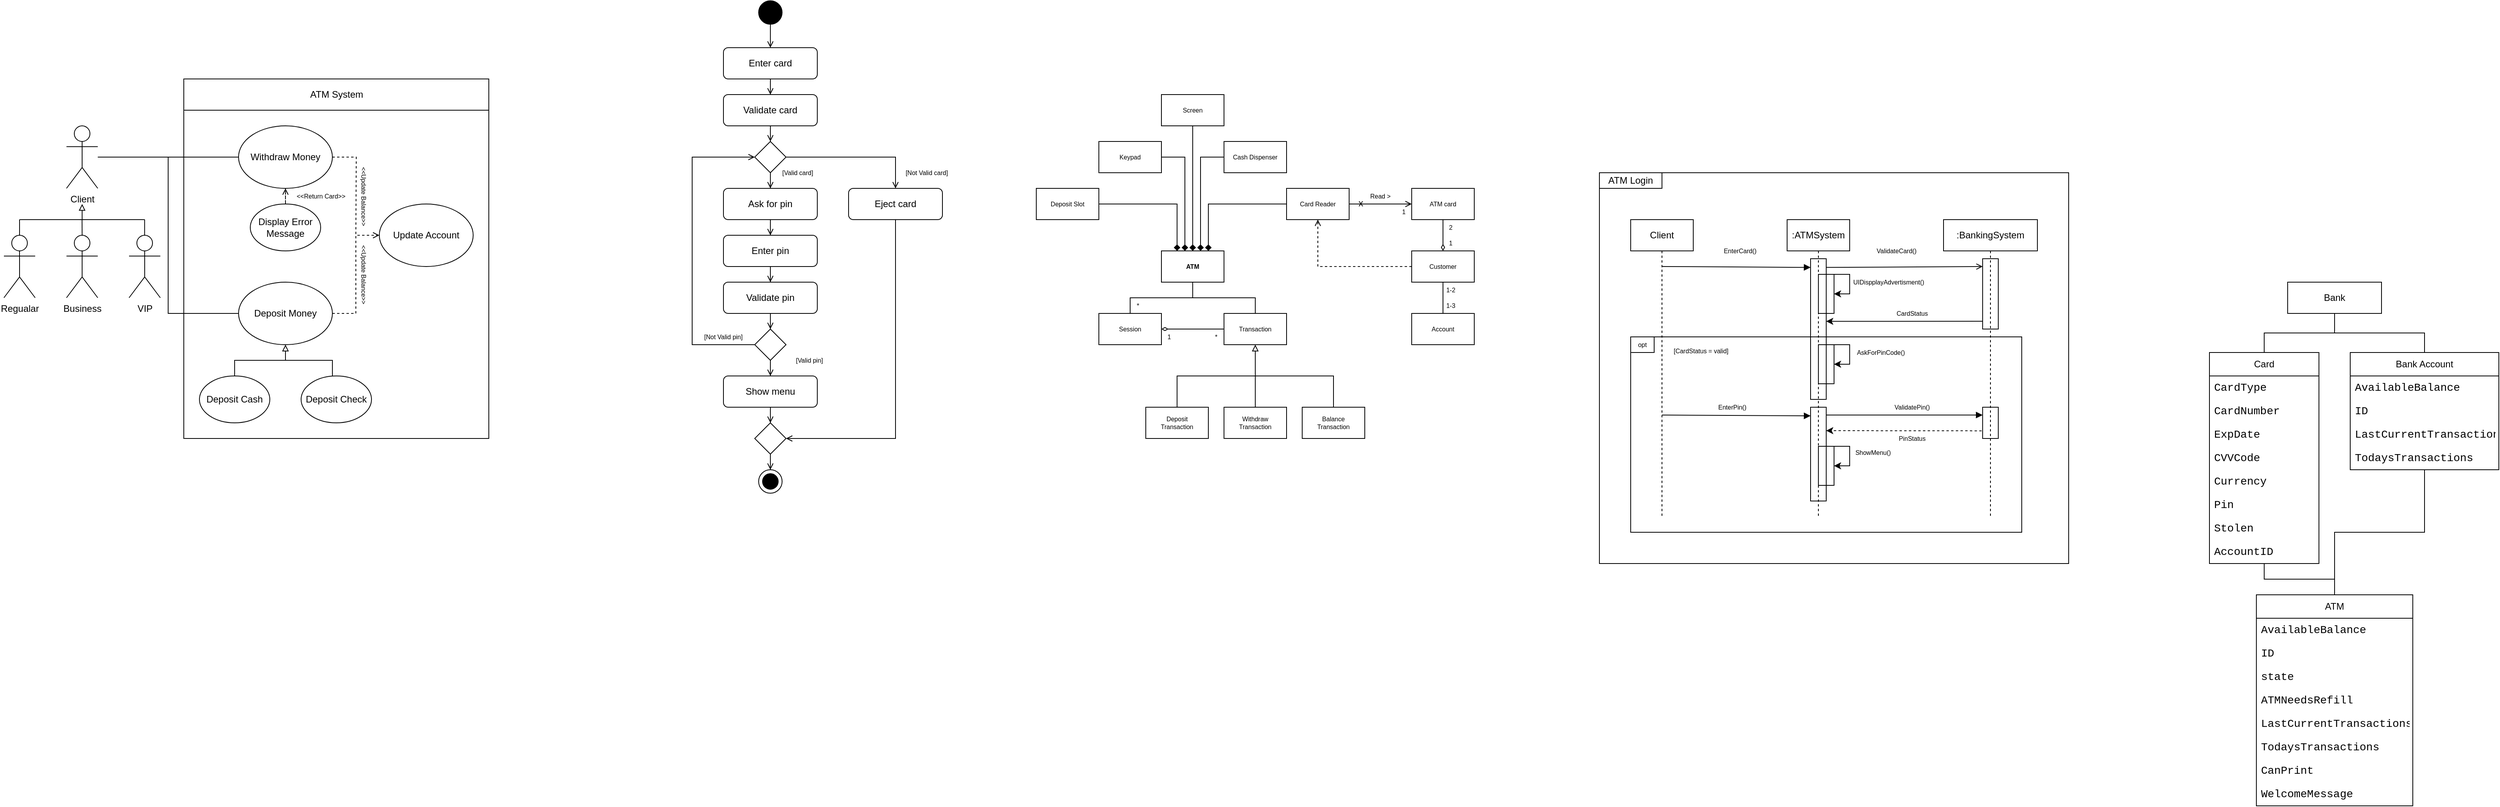 <mxfile version="20.8.20" type="github">
  <diagram name="Page-1" id="Xrk3vmYjyASCG5vWuM8d">
    <mxGraphModel dx="1803" dy="1377" grid="1" gridSize="10" guides="1" tooltips="1" connect="1" arrows="1" fold="1" page="0" pageScale="1" pageWidth="827" pageHeight="1169" math="0" shadow="0">
      <root>
        <mxCell id="0" />
        <mxCell id="1" parent="0" />
        <mxCell id="UOV3KoV53A0_I6vJ0iLD-34" value="" style="group" parent="1" vertex="1" connectable="0">
          <mxGeometry x="120" y="-140" width="620" height="460" as="geometry" />
        </mxCell>
        <mxCell id="UOV3KoV53A0_I6vJ0iLD-2" value="" style="rounded=0;whiteSpace=wrap;html=1;fillColor=none;container=0;" parent="UOV3KoV53A0_I6vJ0iLD-34" vertex="1">
          <mxGeometry x="230" width="390" height="460" as="geometry" />
        </mxCell>
        <mxCell id="UOV3KoV53A0_I6vJ0iLD-3" value="" style="rounded=0;whiteSpace=wrap;html=1;fillColor=none;container=0;" parent="UOV3KoV53A0_I6vJ0iLD-34" vertex="1">
          <mxGeometry x="230" y="40" width="390" height="420" as="geometry" />
        </mxCell>
        <mxCell id="47yV9xnVyOMwIdODHVqi-1" value="Client" style="shape=umlActor;verticalLabelPosition=bottom;verticalAlign=top;html=1;outlineConnect=0;container=0;" parent="UOV3KoV53A0_I6vJ0iLD-34" vertex="1">
          <mxGeometry x="80" y="60" width="40" height="80" as="geometry" />
        </mxCell>
        <mxCell id="47yV9xnVyOMwIdODHVqi-2" value="Business" style="shape=umlActor;verticalLabelPosition=bottom;verticalAlign=top;html=1;outlineConnect=0;container=0;" parent="UOV3KoV53A0_I6vJ0iLD-34" vertex="1">
          <mxGeometry x="80" y="200" width="40" height="80" as="geometry" />
        </mxCell>
        <mxCell id="47yV9xnVyOMwIdODHVqi-3" value="Regualar" style="shape=umlActor;verticalLabelPosition=bottom;verticalAlign=top;html=1;outlineConnect=0;container=0;" parent="UOV3KoV53A0_I6vJ0iLD-34" vertex="1">
          <mxGeometry y="200" width="40" height="80" as="geometry" />
        </mxCell>
        <mxCell id="47yV9xnVyOMwIdODHVqi-4" value="VIP" style="shape=umlActor;verticalLabelPosition=bottom;verticalAlign=top;html=1;outlineConnect=0;container=0;" parent="UOV3KoV53A0_I6vJ0iLD-34" vertex="1">
          <mxGeometry x="160" y="200" width="40" height="80" as="geometry" />
        </mxCell>
        <mxCell id="47yV9xnVyOMwIdODHVqi-5" value="" style="endArrow=none;html=1;rounded=0;exitX=0.5;exitY=0;exitDx=0;exitDy=0;exitPerimeter=0;endFill=0;" parent="UOV3KoV53A0_I6vJ0iLD-34" source="47yV9xnVyOMwIdODHVqi-3" edge="1">
          <mxGeometry width="50" height="50" relative="1" as="geometry">
            <mxPoint x="-20" y="170" as="sourcePoint" />
            <mxPoint x="20" y="180" as="targetPoint" />
          </mxGeometry>
        </mxCell>
        <mxCell id="47yV9xnVyOMwIdODHVqi-6" value="" style="endArrow=none;html=1;rounded=0;endFill=0;exitX=0.5;exitY=0;exitDx=0;exitDy=0;exitPerimeter=0;" parent="UOV3KoV53A0_I6vJ0iLD-34" source="47yV9xnVyOMwIdODHVqi-2" edge="1">
          <mxGeometry width="50" height="50" relative="1" as="geometry">
            <mxPoint x="100" y="190" as="sourcePoint" />
            <mxPoint x="99.9" y="180" as="targetPoint" />
          </mxGeometry>
        </mxCell>
        <mxCell id="47yV9xnVyOMwIdODHVqi-7" value="" style="endArrow=none;html=1;rounded=0;exitX=0.5;exitY=0;exitDx=0;exitDy=0;exitPerimeter=0;endFill=0;" parent="UOV3KoV53A0_I6vJ0iLD-34" edge="1">
          <mxGeometry width="50" height="50" relative="1" as="geometry">
            <mxPoint x="179.9" y="200" as="sourcePoint" />
            <mxPoint x="179.9" y="180" as="targetPoint" />
          </mxGeometry>
        </mxCell>
        <mxCell id="47yV9xnVyOMwIdODHVqi-8" value="" style="endArrow=none;html=1;rounded=0;endFill=0;" parent="UOV3KoV53A0_I6vJ0iLD-34" edge="1">
          <mxGeometry width="50" height="50" relative="1" as="geometry">
            <mxPoint x="20" y="180" as="sourcePoint" />
            <mxPoint x="180" y="180" as="targetPoint" />
          </mxGeometry>
        </mxCell>
        <mxCell id="47yV9xnVyOMwIdODHVqi-9" value="" style="endArrow=block;html=1;rounded=0;endFill=0;" parent="UOV3KoV53A0_I6vJ0iLD-34" edge="1">
          <mxGeometry width="50" height="50" relative="1" as="geometry">
            <mxPoint x="100" y="180" as="sourcePoint" />
            <mxPoint x="100" y="160" as="targetPoint" />
          </mxGeometry>
        </mxCell>
        <mxCell id="47yV9xnVyOMwIdODHVqi-25" style="edgeStyle=orthogonalEdgeStyle;rounded=0;orthogonalLoop=1;jettySize=auto;html=1;fontSize=8;endArrow=none;endFill=0;" parent="UOV3KoV53A0_I6vJ0iLD-34" source="47yV9xnVyOMwIdODHVqi-10" target="47yV9xnVyOMwIdODHVqi-1" edge="1">
          <mxGeometry relative="1" as="geometry" />
        </mxCell>
        <mxCell id="47yV9xnVyOMwIdODHVqi-26" style="edgeStyle=orthogonalEdgeStyle;rounded=0;orthogonalLoop=1;jettySize=auto;html=1;fontSize=8;endArrow=none;endFill=0;" parent="UOV3KoV53A0_I6vJ0iLD-34" source="47yV9xnVyOMwIdODHVqi-15" edge="1">
          <mxGeometry relative="1" as="geometry">
            <mxPoint x="120" y="100" as="targetPoint" />
            <Array as="points">
              <mxPoint x="210" y="300" />
              <mxPoint x="210" y="100" />
            </Array>
          </mxGeometry>
        </mxCell>
        <mxCell id="47yV9xnVyOMwIdODHVqi-17" style="edgeStyle=orthogonalEdgeStyle;rounded=0;orthogonalLoop=1;jettySize=auto;html=1;dashed=1;fontSize=8;endArrow=none;endFill=0;" parent="UOV3KoV53A0_I6vJ0iLD-34" source="47yV9xnVyOMwIdODHVqi-10" edge="1">
          <mxGeometry relative="1" as="geometry">
            <mxPoint x="450" y="200" as="targetPoint" />
          </mxGeometry>
        </mxCell>
        <mxCell id="47yV9xnVyOMwIdODHVqi-10" value="Withdraw Money" style="ellipse;whiteSpace=wrap;html=1;container=0;" parent="UOV3KoV53A0_I6vJ0iLD-34" vertex="1">
          <mxGeometry x="300" y="60" width="120" height="80" as="geometry" />
        </mxCell>
        <mxCell id="47yV9xnVyOMwIdODHVqi-12" style="edgeStyle=orthogonalEdgeStyle;rounded=0;orthogonalLoop=1;jettySize=auto;html=1;entryX=0.5;entryY=1;entryDx=0;entryDy=0;endArrow=open;endFill=0;dashed=1;" parent="UOV3KoV53A0_I6vJ0iLD-34" source="47yV9xnVyOMwIdODHVqi-11" target="47yV9xnVyOMwIdODHVqi-10" edge="1">
          <mxGeometry relative="1" as="geometry" />
        </mxCell>
        <mxCell id="47yV9xnVyOMwIdODHVqi-11" value="Display Error Message" style="ellipse;whiteSpace=wrap;html=1;container=0;" parent="UOV3KoV53A0_I6vJ0iLD-34" vertex="1">
          <mxGeometry x="315" y="160" width="90" height="60" as="geometry" />
        </mxCell>
        <mxCell id="47yV9xnVyOMwIdODHVqi-13" value="&amp;lt;&amp;lt;Return Card&amp;gt;&amp;gt;" style="text;html=1;align=center;verticalAlign=middle;resizable=0;points=[];autosize=1;strokeColor=none;fillColor=none;rotation=0;fontSize=8;container=0;" parent="UOV3KoV53A0_I6vJ0iLD-34" vertex="1">
          <mxGeometry x="360" y="140" width="90" height="20" as="geometry" />
        </mxCell>
        <mxCell id="47yV9xnVyOMwIdODHVqi-14" value="Update Account" style="ellipse;whiteSpace=wrap;html=1;container=0;" parent="UOV3KoV53A0_I6vJ0iLD-34" vertex="1">
          <mxGeometry x="480" y="160" width="120" height="80" as="geometry" />
        </mxCell>
        <mxCell id="47yV9xnVyOMwIdODHVqi-16" style="edgeStyle=orthogonalEdgeStyle;rounded=0;orthogonalLoop=1;jettySize=auto;html=1;entryX=0;entryY=0.5;entryDx=0;entryDy=0;dashed=1;fontSize=8;endArrow=open;endFill=0;" parent="UOV3KoV53A0_I6vJ0iLD-34" source="47yV9xnVyOMwIdODHVqi-15" target="47yV9xnVyOMwIdODHVqi-14" edge="1">
          <mxGeometry relative="1" as="geometry" />
        </mxCell>
        <mxCell id="47yV9xnVyOMwIdODHVqi-15" value="Deposit Money" style="ellipse;whiteSpace=wrap;html=1;container=0;" parent="UOV3KoV53A0_I6vJ0iLD-34" vertex="1">
          <mxGeometry x="300" y="260" width="120" height="80" as="geometry" />
        </mxCell>
        <mxCell id="47yV9xnVyOMwIdODHVqi-18" value="&amp;lt;&amp;lt;Update Balance&amp;gt;&amp;gt;" style="text;html=1;align=center;verticalAlign=middle;resizable=0;points=[];autosize=1;strokeColor=none;fillColor=none;rotation=90;fontSize=8;container=0;" parent="UOV3KoV53A0_I6vJ0iLD-34" vertex="1">
          <mxGeometry x="410" y="140" width="100" height="20" as="geometry" />
        </mxCell>
        <mxCell id="47yV9xnVyOMwIdODHVqi-19" value="&amp;lt;&amp;lt;Update Balance&amp;gt;&amp;gt;" style="text;html=1;align=center;verticalAlign=middle;resizable=0;points=[];autosize=1;strokeColor=none;fillColor=none;rotation=90;fontSize=8;container=0;" parent="UOV3KoV53A0_I6vJ0iLD-34" vertex="1">
          <mxGeometry x="410" y="240" width="100" height="20" as="geometry" />
        </mxCell>
        <mxCell id="47yV9xnVyOMwIdODHVqi-23" style="edgeStyle=orthogonalEdgeStyle;rounded=0;orthogonalLoop=1;jettySize=auto;html=1;entryX=0.5;entryY=1;entryDx=0;entryDy=0;fontSize=8;endArrow=block;endFill=0;" parent="UOV3KoV53A0_I6vJ0iLD-34" source="47yV9xnVyOMwIdODHVqi-20" target="47yV9xnVyOMwIdODHVqi-15" edge="1">
          <mxGeometry relative="1" as="geometry" />
        </mxCell>
        <mxCell id="47yV9xnVyOMwIdODHVqi-20" value="Deposit Cash" style="ellipse;whiteSpace=wrap;html=1;container=0;" parent="UOV3KoV53A0_I6vJ0iLD-34" vertex="1">
          <mxGeometry x="250" y="380" width="90" height="60" as="geometry" />
        </mxCell>
        <mxCell id="47yV9xnVyOMwIdODHVqi-24" style="edgeStyle=orthogonalEdgeStyle;rounded=0;orthogonalLoop=1;jettySize=auto;html=1;fontSize=8;endArrow=none;endFill=0;" parent="UOV3KoV53A0_I6vJ0iLD-34" source="47yV9xnVyOMwIdODHVqi-21" edge="1">
          <mxGeometry relative="1" as="geometry">
            <mxPoint x="360" y="360" as="targetPoint" />
            <Array as="points">
              <mxPoint x="420" y="360" />
            </Array>
          </mxGeometry>
        </mxCell>
        <mxCell id="47yV9xnVyOMwIdODHVqi-21" value="Deposit Check" style="ellipse;whiteSpace=wrap;html=1;container=0;" parent="UOV3KoV53A0_I6vJ0iLD-34" vertex="1">
          <mxGeometry x="380" y="380" width="90" height="60" as="geometry" />
        </mxCell>
        <mxCell id="UOV3KoV53A0_I6vJ0iLD-4" value="ATM System" style="text;html=1;strokeColor=none;fillColor=none;align=center;verticalAlign=middle;whiteSpace=wrap;rounded=0;container=0;" parent="UOV3KoV53A0_I6vJ0iLD-34" vertex="1">
          <mxGeometry x="387.5" width="75" height="40" as="geometry" />
        </mxCell>
        <mxCell id="UOV3KoV53A0_I6vJ0iLD-39" value="" style="group" parent="1" vertex="1" connectable="0">
          <mxGeometry x="1000" y="-240" width="330" height="630" as="geometry" />
        </mxCell>
        <mxCell id="UOV3KoV53A0_I6vJ0iLD-7" value="Enter card" style="rounded=1;whiteSpace=wrap;html=1;fillColor=none;" parent="UOV3KoV53A0_I6vJ0iLD-39" vertex="1">
          <mxGeometry x="40" y="60" width="120" height="40" as="geometry" />
        </mxCell>
        <mxCell id="UOV3KoV53A0_I6vJ0iLD-8" value="Validate card" style="rounded=1;whiteSpace=wrap;html=1;fillColor=none;" parent="UOV3KoV53A0_I6vJ0iLD-39" vertex="1">
          <mxGeometry x="40" y="120" width="120" height="40" as="geometry" />
        </mxCell>
        <mxCell id="UOV3KoV53A0_I6vJ0iLD-16" style="edgeStyle=orthogonalEdgeStyle;rounded=0;orthogonalLoop=1;jettySize=auto;html=1;entryX=0.5;entryY=0;entryDx=0;entryDy=0;startArrow=none;startFill=0;endArrow=open;endFill=0;" parent="UOV3KoV53A0_I6vJ0iLD-39" source="UOV3KoV53A0_I6vJ0iLD-7" target="UOV3KoV53A0_I6vJ0iLD-8" edge="1">
          <mxGeometry relative="1" as="geometry" />
        </mxCell>
        <mxCell id="UOV3KoV53A0_I6vJ0iLD-9" value="Ask for pin" style="rounded=1;whiteSpace=wrap;html=1;fillColor=none;" parent="UOV3KoV53A0_I6vJ0iLD-39" vertex="1">
          <mxGeometry x="40" y="240" width="120" height="40" as="geometry" />
        </mxCell>
        <mxCell id="UOV3KoV53A0_I6vJ0iLD-10" value="Enter pin" style="rounded=1;whiteSpace=wrap;html=1;fillColor=none;" parent="UOV3KoV53A0_I6vJ0iLD-39" vertex="1">
          <mxGeometry x="40" y="300" width="120" height="40" as="geometry" />
        </mxCell>
        <mxCell id="UOV3KoV53A0_I6vJ0iLD-22" style="edgeStyle=orthogonalEdgeStyle;rounded=0;orthogonalLoop=1;jettySize=auto;html=1;entryX=0.5;entryY=0;entryDx=0;entryDy=0;startArrow=none;startFill=0;endArrow=open;endFill=0;" parent="UOV3KoV53A0_I6vJ0iLD-39" source="UOV3KoV53A0_I6vJ0iLD-9" target="UOV3KoV53A0_I6vJ0iLD-10" edge="1">
          <mxGeometry relative="1" as="geometry" />
        </mxCell>
        <mxCell id="UOV3KoV53A0_I6vJ0iLD-11" value="Validate pin" style="rounded=1;whiteSpace=wrap;html=1;fillColor=none;" parent="UOV3KoV53A0_I6vJ0iLD-39" vertex="1">
          <mxGeometry x="40" y="360" width="120" height="40" as="geometry" />
        </mxCell>
        <mxCell id="UOV3KoV53A0_I6vJ0iLD-23" style="edgeStyle=orthogonalEdgeStyle;rounded=0;orthogonalLoop=1;jettySize=auto;html=1;startArrow=none;startFill=0;endArrow=open;endFill=0;" parent="UOV3KoV53A0_I6vJ0iLD-39" source="UOV3KoV53A0_I6vJ0iLD-10" target="UOV3KoV53A0_I6vJ0iLD-11" edge="1">
          <mxGeometry relative="1" as="geometry" />
        </mxCell>
        <mxCell id="UOV3KoV53A0_I6vJ0iLD-12" value="Eject card" style="rounded=1;whiteSpace=wrap;html=1;fillColor=none;" parent="UOV3KoV53A0_I6vJ0iLD-39" vertex="1">
          <mxGeometry x="200" y="240" width="120" height="40" as="geometry" />
        </mxCell>
        <mxCell id="UOV3KoV53A0_I6vJ0iLD-13" value="Show menu" style="rounded=1;whiteSpace=wrap;html=1;fillColor=none;" parent="UOV3KoV53A0_I6vJ0iLD-39" vertex="1">
          <mxGeometry x="40" y="480" width="120" height="40" as="geometry" />
        </mxCell>
        <mxCell id="UOV3KoV53A0_I6vJ0iLD-15" style="edgeStyle=orthogonalEdgeStyle;rounded=0;orthogonalLoop=1;jettySize=auto;html=1;entryX=0.5;entryY=0;entryDx=0;entryDy=0;endArrow=open;endFill=0;" parent="UOV3KoV53A0_I6vJ0iLD-39" source="UOV3KoV53A0_I6vJ0iLD-14" target="UOV3KoV53A0_I6vJ0iLD-7" edge="1">
          <mxGeometry relative="1" as="geometry" />
        </mxCell>
        <mxCell id="UOV3KoV53A0_I6vJ0iLD-14" value="" style="ellipse;whiteSpace=wrap;html=1;fillColor=#000000;" parent="UOV3KoV53A0_I6vJ0iLD-39" vertex="1">
          <mxGeometry x="85" width="30" height="30" as="geometry" />
        </mxCell>
        <mxCell id="UOV3KoV53A0_I6vJ0iLD-21" style="edgeStyle=orthogonalEdgeStyle;rounded=0;orthogonalLoop=1;jettySize=auto;html=1;entryX=0.5;entryY=0;entryDx=0;entryDy=0;startArrow=none;startFill=0;endArrow=open;endFill=0;" parent="UOV3KoV53A0_I6vJ0iLD-39" source="UOV3KoV53A0_I6vJ0iLD-17" target="UOV3KoV53A0_I6vJ0iLD-9" edge="1">
          <mxGeometry relative="1" as="geometry" />
        </mxCell>
        <mxCell id="UOV3KoV53A0_I6vJ0iLD-27" style="edgeStyle=orthogonalEdgeStyle;rounded=0;orthogonalLoop=1;jettySize=auto;html=1;entryX=0.5;entryY=0;entryDx=0;entryDy=0;startArrow=none;startFill=0;endArrow=open;endFill=0;" parent="UOV3KoV53A0_I6vJ0iLD-39" source="UOV3KoV53A0_I6vJ0iLD-17" target="UOV3KoV53A0_I6vJ0iLD-12" edge="1">
          <mxGeometry relative="1" as="geometry" />
        </mxCell>
        <mxCell id="UOV3KoV53A0_I6vJ0iLD-17" value="" style="rhombus;whiteSpace=wrap;html=1;fillColor=none;" parent="UOV3KoV53A0_I6vJ0iLD-39" vertex="1">
          <mxGeometry x="80" y="180" width="40" height="40" as="geometry" />
        </mxCell>
        <mxCell id="UOV3KoV53A0_I6vJ0iLD-20" style="edgeStyle=orthogonalEdgeStyle;rounded=0;orthogonalLoop=1;jettySize=auto;html=1;entryX=0.5;entryY=0;entryDx=0;entryDy=0;startArrow=none;startFill=0;endArrow=open;endFill=0;" parent="UOV3KoV53A0_I6vJ0iLD-39" source="UOV3KoV53A0_I6vJ0iLD-8" target="UOV3KoV53A0_I6vJ0iLD-17" edge="1">
          <mxGeometry relative="1" as="geometry" />
        </mxCell>
        <mxCell id="UOV3KoV53A0_I6vJ0iLD-25" style="edgeStyle=orthogonalEdgeStyle;rounded=0;orthogonalLoop=1;jettySize=auto;html=1;startArrow=none;startFill=0;endArrow=open;endFill=0;" parent="UOV3KoV53A0_I6vJ0iLD-39" source="UOV3KoV53A0_I6vJ0iLD-18" target="UOV3KoV53A0_I6vJ0iLD-13" edge="1">
          <mxGeometry relative="1" as="geometry" />
        </mxCell>
        <mxCell id="UOV3KoV53A0_I6vJ0iLD-32" style="edgeStyle=orthogonalEdgeStyle;rounded=0;orthogonalLoop=1;jettySize=auto;html=1;entryX=0;entryY=0.5;entryDx=0;entryDy=0;startArrow=none;startFill=0;endArrow=open;endFill=0;" parent="UOV3KoV53A0_I6vJ0iLD-39" source="UOV3KoV53A0_I6vJ0iLD-18" target="UOV3KoV53A0_I6vJ0iLD-17" edge="1">
          <mxGeometry relative="1" as="geometry">
            <Array as="points">
              <mxPoint y="440" />
              <mxPoint y="200" />
            </Array>
          </mxGeometry>
        </mxCell>
        <mxCell id="UOV3KoV53A0_I6vJ0iLD-18" value="" style="rhombus;whiteSpace=wrap;html=1;fillColor=none;" parent="UOV3KoV53A0_I6vJ0iLD-39" vertex="1">
          <mxGeometry x="80" y="420" width="40" height="40" as="geometry" />
        </mxCell>
        <mxCell id="UOV3KoV53A0_I6vJ0iLD-24" style="edgeStyle=orthogonalEdgeStyle;rounded=0;orthogonalLoop=1;jettySize=auto;html=1;startArrow=none;startFill=0;endArrow=open;endFill=0;" parent="UOV3KoV53A0_I6vJ0iLD-39" source="UOV3KoV53A0_I6vJ0iLD-11" target="UOV3KoV53A0_I6vJ0iLD-18" edge="1">
          <mxGeometry relative="1" as="geometry" />
        </mxCell>
        <mxCell id="UOV3KoV53A0_I6vJ0iLD-19" value="" style="rhombus;whiteSpace=wrap;html=1;fillColor=none;" parent="UOV3KoV53A0_I6vJ0iLD-39" vertex="1">
          <mxGeometry x="80" y="540" width="40" height="40" as="geometry" />
        </mxCell>
        <mxCell id="UOV3KoV53A0_I6vJ0iLD-31" style="edgeStyle=orthogonalEdgeStyle;rounded=0;orthogonalLoop=1;jettySize=auto;html=1;entryX=1;entryY=0.5;entryDx=0;entryDy=0;startArrow=none;startFill=0;endArrow=open;endFill=0;" parent="UOV3KoV53A0_I6vJ0iLD-39" source="UOV3KoV53A0_I6vJ0iLD-12" target="UOV3KoV53A0_I6vJ0iLD-19" edge="1">
          <mxGeometry relative="1" as="geometry">
            <Array as="points">
              <mxPoint x="260" y="560" />
            </Array>
          </mxGeometry>
        </mxCell>
        <mxCell id="UOV3KoV53A0_I6vJ0iLD-26" style="edgeStyle=orthogonalEdgeStyle;rounded=0;orthogonalLoop=1;jettySize=auto;html=1;startArrow=none;startFill=0;endArrow=open;endFill=0;" parent="UOV3KoV53A0_I6vJ0iLD-39" source="UOV3KoV53A0_I6vJ0iLD-13" target="UOV3KoV53A0_I6vJ0iLD-19" edge="1">
          <mxGeometry relative="1" as="geometry" />
        </mxCell>
        <mxCell id="UOV3KoV53A0_I6vJ0iLD-28" value="" style="ellipse;whiteSpace=wrap;html=1;fillColor=none;" parent="UOV3KoV53A0_I6vJ0iLD-39" vertex="1">
          <mxGeometry x="85" y="600" width="30" height="30" as="geometry" />
        </mxCell>
        <mxCell id="UOV3KoV53A0_I6vJ0iLD-30" style="edgeStyle=orthogonalEdgeStyle;rounded=0;orthogonalLoop=1;jettySize=auto;html=1;entryX=0.5;entryY=0;entryDx=0;entryDy=0;startArrow=none;startFill=0;endArrow=open;endFill=0;" parent="UOV3KoV53A0_I6vJ0iLD-39" source="UOV3KoV53A0_I6vJ0iLD-19" target="UOV3KoV53A0_I6vJ0iLD-28" edge="1">
          <mxGeometry relative="1" as="geometry" />
        </mxCell>
        <mxCell id="UOV3KoV53A0_I6vJ0iLD-29" value="" style="ellipse;whiteSpace=wrap;html=1;fillColor=#000000;" parent="UOV3KoV53A0_I6vJ0iLD-39" vertex="1">
          <mxGeometry x="90" y="605" width="20" height="20" as="geometry" />
        </mxCell>
        <mxCell id="UOV3KoV53A0_I6vJ0iLD-33" value="[Valid card]" style="text;html=1;strokeColor=none;fillColor=none;align=center;verticalAlign=middle;whiteSpace=wrap;rounded=0;fontSize=8;" parent="UOV3KoV53A0_I6vJ0iLD-39" vertex="1">
          <mxGeometry x="110" y="210" width="50" height="20" as="geometry" />
        </mxCell>
        <mxCell id="UOV3KoV53A0_I6vJ0iLD-35" value="[Not Valid card]" style="text;html=1;strokeColor=none;fillColor=none;align=center;verticalAlign=middle;whiteSpace=wrap;rounded=0;fontSize=8;" parent="UOV3KoV53A0_I6vJ0iLD-39" vertex="1">
          <mxGeometry x="270" y="210" width="60" height="20" as="geometry" />
        </mxCell>
        <mxCell id="UOV3KoV53A0_I6vJ0iLD-37" value="[Not Valid pin]" style="text;html=1;strokeColor=none;fillColor=none;align=center;verticalAlign=middle;whiteSpace=wrap;rounded=0;fontSize=8;" parent="UOV3KoV53A0_I6vJ0iLD-39" vertex="1">
          <mxGeometry x="10" y="420" width="60" height="20" as="geometry" />
        </mxCell>
        <mxCell id="UOV3KoV53A0_I6vJ0iLD-38" value="[Valid pin]" style="text;html=1;strokeColor=none;fillColor=none;align=center;verticalAlign=middle;whiteSpace=wrap;rounded=0;fontSize=8;" parent="UOV3KoV53A0_I6vJ0iLD-39" vertex="1">
          <mxGeometry x="120" y="450" width="60" height="20" as="geometry" />
        </mxCell>
        <mxCell id="UOV3KoV53A0_I6vJ0iLD-88" value="" style="group" parent="1" vertex="1" connectable="0">
          <mxGeometry x="1440" y="-120" width="560" height="440" as="geometry" />
        </mxCell>
        <mxCell id="UOV3KoV53A0_I6vJ0iLD-40" value="Screen" style="rounded=0;whiteSpace=wrap;html=1;fontSize=8;fillColor=none;" parent="UOV3KoV53A0_I6vJ0iLD-88" vertex="1">
          <mxGeometry x="160" width="80" height="40" as="geometry" />
        </mxCell>
        <mxCell id="UOV3KoV53A0_I6vJ0iLD-42" value="Keypad" style="rounded=0;whiteSpace=wrap;html=1;fontSize=8;fillColor=none;" parent="UOV3KoV53A0_I6vJ0iLD-88" vertex="1">
          <mxGeometry x="80" y="60" width="80" height="40" as="geometry" />
        </mxCell>
        <mxCell id="UOV3KoV53A0_I6vJ0iLD-43" value="Cash Dispenser" style="rounded=0;whiteSpace=wrap;html=1;fontSize=8;fillColor=none;" parent="UOV3KoV53A0_I6vJ0iLD-88" vertex="1">
          <mxGeometry x="240" y="60" width="80" height="40" as="geometry" />
        </mxCell>
        <mxCell id="UOV3KoV53A0_I6vJ0iLD-44" value="Card Reader" style="rounded=0;whiteSpace=wrap;html=1;fontSize=8;fillColor=none;" parent="UOV3KoV53A0_I6vJ0iLD-88" vertex="1">
          <mxGeometry x="320" y="120" width="80" height="40" as="geometry" />
        </mxCell>
        <mxCell id="UOV3KoV53A0_I6vJ0iLD-45" value="Deposit Slot" style="rounded=0;whiteSpace=wrap;html=1;fontSize=8;fillColor=none;" parent="UOV3KoV53A0_I6vJ0iLD-88" vertex="1">
          <mxGeometry y="120" width="80" height="40" as="geometry" />
        </mxCell>
        <mxCell id="UOV3KoV53A0_I6vJ0iLD-46" value="&lt;b&gt;ATM&lt;/b&gt;" style="rounded=0;whiteSpace=wrap;html=1;fontSize=8;fillColor=none;" parent="UOV3KoV53A0_I6vJ0iLD-88" vertex="1">
          <mxGeometry x="160" y="200" width="80" height="40" as="geometry" />
        </mxCell>
        <mxCell id="UOV3KoV53A0_I6vJ0iLD-65" style="edgeStyle=orthogonalEdgeStyle;rounded=0;orthogonalLoop=1;jettySize=auto;html=1;entryX=0.5;entryY=0;entryDx=0;entryDy=0;fontSize=8;startArrow=none;startFill=0;endArrow=diamond;endFill=1;" parent="UOV3KoV53A0_I6vJ0iLD-88" source="UOV3KoV53A0_I6vJ0iLD-40" target="UOV3KoV53A0_I6vJ0iLD-46" edge="1">
          <mxGeometry relative="1" as="geometry" />
        </mxCell>
        <mxCell id="UOV3KoV53A0_I6vJ0iLD-66" style="edgeStyle=orthogonalEdgeStyle;rounded=0;orthogonalLoop=1;jettySize=auto;html=1;entryX=0.375;entryY=0;entryDx=0;entryDy=0;entryPerimeter=0;fontSize=8;startArrow=none;startFill=0;endArrow=diamond;endFill=1;" parent="UOV3KoV53A0_I6vJ0iLD-88" source="UOV3KoV53A0_I6vJ0iLD-42" target="UOV3KoV53A0_I6vJ0iLD-46" edge="1">
          <mxGeometry relative="1" as="geometry">
            <Array as="points">
              <mxPoint x="190" y="80" />
            </Array>
          </mxGeometry>
        </mxCell>
        <mxCell id="UOV3KoV53A0_I6vJ0iLD-67" style="edgeStyle=orthogonalEdgeStyle;rounded=0;orthogonalLoop=1;jettySize=auto;html=1;entryX=0.625;entryY=0;entryDx=0;entryDy=0;entryPerimeter=0;fontSize=8;startArrow=none;startFill=0;endArrow=diamond;endFill=1;" parent="UOV3KoV53A0_I6vJ0iLD-88" source="UOV3KoV53A0_I6vJ0iLD-43" target="UOV3KoV53A0_I6vJ0iLD-46" edge="1">
          <mxGeometry relative="1" as="geometry">
            <Array as="points">
              <mxPoint x="210" y="80" />
            </Array>
          </mxGeometry>
        </mxCell>
        <mxCell id="UOV3KoV53A0_I6vJ0iLD-68" style="edgeStyle=orthogonalEdgeStyle;rounded=0;orthogonalLoop=1;jettySize=auto;html=1;entryX=0.75;entryY=0;entryDx=0;entryDy=0;fontSize=8;startArrow=none;startFill=0;endArrow=diamond;endFill=1;" parent="UOV3KoV53A0_I6vJ0iLD-88" source="UOV3KoV53A0_I6vJ0iLD-44" target="UOV3KoV53A0_I6vJ0iLD-46" edge="1">
          <mxGeometry relative="1" as="geometry" />
        </mxCell>
        <mxCell id="UOV3KoV53A0_I6vJ0iLD-69" style="edgeStyle=orthogonalEdgeStyle;rounded=0;orthogonalLoop=1;jettySize=auto;html=1;entryX=0.25;entryY=0;entryDx=0;entryDy=0;fontSize=8;startArrow=none;startFill=0;endArrow=diamond;endFill=1;" parent="UOV3KoV53A0_I6vJ0iLD-88" source="UOV3KoV53A0_I6vJ0iLD-45" target="UOV3KoV53A0_I6vJ0iLD-46" edge="1">
          <mxGeometry relative="1" as="geometry" />
        </mxCell>
        <mxCell id="UOV3KoV53A0_I6vJ0iLD-47" value="ATM card" style="rounded=0;whiteSpace=wrap;html=1;fontSize=8;fillColor=none;" parent="UOV3KoV53A0_I6vJ0iLD-88" vertex="1">
          <mxGeometry x="480" y="120" width="80" height="40" as="geometry" />
        </mxCell>
        <mxCell id="UOV3KoV53A0_I6vJ0iLD-70" style="edgeStyle=orthogonalEdgeStyle;rounded=0;orthogonalLoop=1;jettySize=auto;html=1;entryX=0;entryY=0.5;entryDx=0;entryDy=0;fontSize=8;startArrow=none;startFill=0;endArrow=open;endFill=0;" parent="UOV3KoV53A0_I6vJ0iLD-88" source="UOV3KoV53A0_I6vJ0iLD-44" target="UOV3KoV53A0_I6vJ0iLD-47" edge="1">
          <mxGeometry relative="1" as="geometry" />
        </mxCell>
        <mxCell id="UOV3KoV53A0_I6vJ0iLD-73" style="edgeStyle=orthogonalEdgeStyle;rounded=0;orthogonalLoop=1;jettySize=auto;html=1;entryX=0.5;entryY=1;entryDx=0;entryDy=0;fontSize=8;startArrow=none;startFill=0;endArrow=open;endFill=0;dashed=1;" parent="UOV3KoV53A0_I6vJ0iLD-88" source="UOV3KoV53A0_I6vJ0iLD-48" target="UOV3KoV53A0_I6vJ0iLD-44" edge="1">
          <mxGeometry relative="1" as="geometry" />
        </mxCell>
        <mxCell id="UOV3KoV53A0_I6vJ0iLD-48" value="Customer" style="rounded=0;whiteSpace=wrap;html=1;fontSize=8;fillColor=none;" parent="UOV3KoV53A0_I6vJ0iLD-88" vertex="1">
          <mxGeometry x="480" y="200" width="80" height="40" as="geometry" />
        </mxCell>
        <mxCell id="UOV3KoV53A0_I6vJ0iLD-71" style="edgeStyle=orthogonalEdgeStyle;rounded=0;orthogonalLoop=1;jettySize=auto;html=1;fontSize=8;startArrow=none;startFill=0;endArrow=diamondThin;endFill=0;" parent="UOV3KoV53A0_I6vJ0iLD-88" source="UOV3KoV53A0_I6vJ0iLD-47" target="UOV3KoV53A0_I6vJ0iLD-48" edge="1">
          <mxGeometry relative="1" as="geometry" />
        </mxCell>
        <mxCell id="UOV3KoV53A0_I6vJ0iLD-49" value="Account" style="rounded=0;whiteSpace=wrap;html=1;fontSize=8;fillColor=none;" parent="UOV3KoV53A0_I6vJ0iLD-88" vertex="1">
          <mxGeometry x="480" y="280" width="80" height="40" as="geometry" />
        </mxCell>
        <mxCell id="UOV3KoV53A0_I6vJ0iLD-72" style="edgeStyle=orthogonalEdgeStyle;rounded=0;orthogonalLoop=1;jettySize=auto;html=1;fontSize=8;startArrow=none;startFill=0;endArrow=none;endFill=0;" parent="UOV3KoV53A0_I6vJ0iLD-88" source="UOV3KoV53A0_I6vJ0iLD-48" target="UOV3KoV53A0_I6vJ0iLD-49" edge="1">
          <mxGeometry relative="1" as="geometry" />
        </mxCell>
        <mxCell id="UOV3KoV53A0_I6vJ0iLD-60" style="edgeStyle=orthogonalEdgeStyle;rounded=0;orthogonalLoop=1;jettySize=auto;html=1;entryX=0.5;entryY=1;entryDx=0;entryDy=0;fontSize=8;startArrow=none;startFill=0;endArrow=none;endFill=0;" parent="UOV3KoV53A0_I6vJ0iLD-88" source="UOV3KoV53A0_I6vJ0iLD-50" target="UOV3KoV53A0_I6vJ0iLD-46" edge="1">
          <mxGeometry relative="1" as="geometry" />
        </mxCell>
        <mxCell id="UOV3KoV53A0_I6vJ0iLD-50" value="Session" style="rounded=0;whiteSpace=wrap;html=1;fontSize=8;fillColor=none;" parent="UOV3KoV53A0_I6vJ0iLD-88" vertex="1">
          <mxGeometry x="80" y="280" width="80" height="40" as="geometry" />
        </mxCell>
        <mxCell id="UOV3KoV53A0_I6vJ0iLD-59" style="edgeStyle=orthogonalEdgeStyle;rounded=0;orthogonalLoop=1;jettySize=auto;html=1;entryX=1;entryY=0.5;entryDx=0;entryDy=0;fontSize=8;startArrow=none;startFill=0;endArrow=diamondThin;endFill=0;" parent="UOV3KoV53A0_I6vJ0iLD-88" source="UOV3KoV53A0_I6vJ0iLD-51" target="UOV3KoV53A0_I6vJ0iLD-50" edge="1">
          <mxGeometry relative="1" as="geometry" />
        </mxCell>
        <mxCell id="UOV3KoV53A0_I6vJ0iLD-61" style="edgeStyle=orthogonalEdgeStyle;rounded=0;orthogonalLoop=1;jettySize=auto;html=1;entryX=0.5;entryY=1;entryDx=0;entryDy=0;fontSize=8;startArrow=none;startFill=0;endArrow=none;endFill=0;" parent="UOV3KoV53A0_I6vJ0iLD-88" source="UOV3KoV53A0_I6vJ0iLD-51" target="UOV3KoV53A0_I6vJ0iLD-46" edge="1">
          <mxGeometry relative="1" as="geometry" />
        </mxCell>
        <mxCell id="UOV3KoV53A0_I6vJ0iLD-51" value="Transaction" style="rounded=0;whiteSpace=wrap;html=1;fontSize=8;fillColor=none;" parent="UOV3KoV53A0_I6vJ0iLD-88" vertex="1">
          <mxGeometry x="240" y="280" width="80" height="40" as="geometry" />
        </mxCell>
        <mxCell id="UOV3KoV53A0_I6vJ0iLD-56" style="edgeStyle=orthogonalEdgeStyle;rounded=0;orthogonalLoop=1;jettySize=auto;html=1;fontSize=8;startArrow=none;startFill=0;endArrow=none;endFill=0;" parent="UOV3KoV53A0_I6vJ0iLD-88" source="UOV3KoV53A0_I6vJ0iLD-52" edge="1">
          <mxGeometry relative="1" as="geometry">
            <mxPoint x="280" y="360" as="targetPoint" />
            <Array as="points">
              <mxPoint x="180" y="360" />
            </Array>
          </mxGeometry>
        </mxCell>
        <mxCell id="UOV3KoV53A0_I6vJ0iLD-52" value="Deposit &lt;br&gt;Transaction" style="rounded=0;whiteSpace=wrap;html=1;fontSize=8;fillColor=none;" parent="UOV3KoV53A0_I6vJ0iLD-88" vertex="1">
          <mxGeometry x="140" y="400" width="80" height="40" as="geometry" />
        </mxCell>
        <mxCell id="UOV3KoV53A0_I6vJ0iLD-55" style="edgeStyle=orthogonalEdgeStyle;rounded=0;orthogonalLoop=1;jettySize=auto;html=1;fontSize=8;startArrow=none;startFill=0;endArrow=block;endFill=0;" parent="UOV3KoV53A0_I6vJ0iLD-88" source="UOV3KoV53A0_I6vJ0iLD-53" target="UOV3KoV53A0_I6vJ0iLD-51" edge="1">
          <mxGeometry relative="1" as="geometry" />
        </mxCell>
        <mxCell id="UOV3KoV53A0_I6vJ0iLD-58" value="" style="edgeStyle=orthogonalEdgeStyle;rounded=0;orthogonalLoop=1;jettySize=auto;html=1;fontSize=8;startArrow=none;startFill=0;endArrow=none;endFill=0;" parent="UOV3KoV53A0_I6vJ0iLD-88" source="UOV3KoV53A0_I6vJ0iLD-53" edge="1">
          <mxGeometry relative="1" as="geometry">
            <mxPoint x="280" y="330" as="targetPoint" />
          </mxGeometry>
        </mxCell>
        <mxCell id="UOV3KoV53A0_I6vJ0iLD-53" value="Withdraw&lt;br&gt;Transaction" style="rounded=0;whiteSpace=wrap;html=1;fontSize=8;fillColor=none;" parent="UOV3KoV53A0_I6vJ0iLD-88" vertex="1">
          <mxGeometry x="240" y="400" width="80" height="40" as="geometry" />
        </mxCell>
        <mxCell id="UOV3KoV53A0_I6vJ0iLD-57" style="edgeStyle=orthogonalEdgeStyle;rounded=0;orthogonalLoop=1;jettySize=auto;html=1;fontSize=8;startArrow=none;startFill=0;endArrow=none;endFill=0;" parent="UOV3KoV53A0_I6vJ0iLD-88" source="UOV3KoV53A0_I6vJ0iLD-54" edge="1">
          <mxGeometry relative="1" as="geometry">
            <mxPoint x="280" y="360" as="targetPoint" />
            <Array as="points">
              <mxPoint x="380" y="360" />
            </Array>
          </mxGeometry>
        </mxCell>
        <mxCell id="UOV3KoV53A0_I6vJ0iLD-54" value="Balance&lt;br&gt;Transaction" style="rounded=0;whiteSpace=wrap;html=1;fontSize=8;fillColor=none;" parent="UOV3KoV53A0_I6vJ0iLD-88" vertex="1">
          <mxGeometry x="340" y="400" width="80" height="40" as="geometry" />
        </mxCell>
        <mxCell id="UOV3KoV53A0_I6vJ0iLD-74" value="Read &amp;gt;" style="text;html=1;strokeColor=none;fillColor=none;align=center;verticalAlign=middle;whiteSpace=wrap;rounded=0;fontSize=8;" parent="UOV3KoV53A0_I6vJ0iLD-88" vertex="1">
          <mxGeometry x="420" y="120" width="40" height="20" as="geometry" />
        </mxCell>
        <mxCell id="UOV3KoV53A0_I6vJ0iLD-75" value="x" style="text;html=1;strokeColor=none;fillColor=none;align=center;verticalAlign=middle;whiteSpace=wrap;rounded=0;fontSize=12;" parent="UOV3KoV53A0_I6vJ0iLD-88" vertex="1">
          <mxGeometry x="410" y="129" width="10" height="20" as="geometry" />
        </mxCell>
        <mxCell id="UOV3KoV53A0_I6vJ0iLD-80" value="1" style="text;html=1;strokeColor=none;fillColor=none;align=center;verticalAlign=middle;whiteSpace=wrap;rounded=0;fontSize=8;" parent="UOV3KoV53A0_I6vJ0iLD-88" vertex="1">
          <mxGeometry x="160" y="300" width="20" height="20" as="geometry" />
        </mxCell>
        <mxCell id="UOV3KoV53A0_I6vJ0iLD-81" value="*" style="text;html=1;strokeColor=none;fillColor=none;align=center;verticalAlign=middle;whiteSpace=wrap;rounded=0;fontSize=8;" parent="UOV3KoV53A0_I6vJ0iLD-88" vertex="1">
          <mxGeometry x="220" y="300" width="20" height="20" as="geometry" />
        </mxCell>
        <mxCell id="UOV3KoV53A0_I6vJ0iLD-82" value="*" style="text;html=1;strokeColor=none;fillColor=none;align=center;verticalAlign=middle;whiteSpace=wrap;rounded=0;fontSize=8;" parent="UOV3KoV53A0_I6vJ0iLD-88" vertex="1">
          <mxGeometry x="120" y="260" width="20" height="20" as="geometry" />
        </mxCell>
        <mxCell id="UOV3KoV53A0_I6vJ0iLD-83" value="1-3" style="text;html=1;strokeColor=none;fillColor=none;align=center;verticalAlign=middle;whiteSpace=wrap;rounded=0;fontSize=8;" parent="UOV3KoV53A0_I6vJ0iLD-88" vertex="1">
          <mxGeometry x="520" y="260" width="20" height="20" as="geometry" />
        </mxCell>
        <mxCell id="UOV3KoV53A0_I6vJ0iLD-84" value="1-2" style="text;html=1;strokeColor=none;fillColor=none;align=center;verticalAlign=middle;whiteSpace=wrap;rounded=0;fontSize=8;" parent="UOV3KoV53A0_I6vJ0iLD-88" vertex="1">
          <mxGeometry x="520" y="240" width="20" height="20" as="geometry" />
        </mxCell>
        <mxCell id="UOV3KoV53A0_I6vJ0iLD-85" value="2" style="text;html=1;strokeColor=none;fillColor=none;align=center;verticalAlign=middle;whiteSpace=wrap;rounded=0;fontSize=8;" parent="UOV3KoV53A0_I6vJ0iLD-88" vertex="1">
          <mxGeometry x="520" y="160" width="20" height="20" as="geometry" />
        </mxCell>
        <mxCell id="UOV3KoV53A0_I6vJ0iLD-86" value="1" style="text;html=1;strokeColor=none;fillColor=none;align=center;verticalAlign=middle;whiteSpace=wrap;rounded=0;fontSize=8;" parent="UOV3KoV53A0_I6vJ0iLD-88" vertex="1">
          <mxGeometry x="520" y="180" width="20" height="20" as="geometry" />
        </mxCell>
        <mxCell id="UOV3KoV53A0_I6vJ0iLD-87" value="1" style="text;html=1;strokeColor=none;fillColor=none;align=center;verticalAlign=middle;whiteSpace=wrap;rounded=0;fontSize=8;" parent="UOV3KoV53A0_I6vJ0iLD-88" vertex="1">
          <mxGeometry x="460" y="140" width="20" height="20" as="geometry" />
        </mxCell>
        <mxCell id="UOV3KoV53A0_I6vJ0iLD-132" value="" style="group" parent="1" vertex="1" connectable="0">
          <mxGeometry x="2160" y="-20" width="600" height="500" as="geometry" />
        </mxCell>
        <mxCell id="UOV3KoV53A0_I6vJ0iLD-105" value="" style="rounded=0;whiteSpace=wrap;html=1;fontSize=12;fillColor=none;" parent="UOV3KoV53A0_I6vJ0iLD-132" vertex="1">
          <mxGeometry x="40" y="210" width="500" height="250" as="geometry" />
        </mxCell>
        <mxCell id="UOV3KoV53A0_I6vJ0iLD-93" style="edgeStyle=orthogonalEdgeStyle;rounded=0;orthogonalLoop=1;jettySize=auto;html=1;dashed=1;fontSize=12;startArrow=none;startFill=0;endArrow=none;endFill=0;" parent="UOV3KoV53A0_I6vJ0iLD-132" source="UOV3KoV53A0_I6vJ0iLD-90" edge="1">
          <mxGeometry relative="1" as="geometry">
            <mxPoint x="80" y="440" as="targetPoint" />
          </mxGeometry>
        </mxCell>
        <mxCell id="UOV3KoV53A0_I6vJ0iLD-90" value="Client" style="rounded=0;whiteSpace=wrap;html=1;fontSize=12;fillColor=none;" parent="UOV3KoV53A0_I6vJ0iLD-132" vertex="1">
          <mxGeometry x="40" y="60" width="80" height="40" as="geometry" />
        </mxCell>
        <mxCell id="UOV3KoV53A0_I6vJ0iLD-94" style="edgeStyle=orthogonalEdgeStyle;rounded=0;orthogonalLoop=1;jettySize=auto;html=1;dashed=1;fontSize=12;startArrow=none;startFill=0;endArrow=none;endFill=0;" parent="UOV3KoV53A0_I6vJ0iLD-132" source="UOV3KoV53A0_I6vJ0iLD-91" edge="1">
          <mxGeometry relative="1" as="geometry">
            <mxPoint x="280" y="440" as="targetPoint" />
          </mxGeometry>
        </mxCell>
        <mxCell id="UOV3KoV53A0_I6vJ0iLD-91" value=":ATMSystem" style="rounded=0;whiteSpace=wrap;html=1;fontSize=12;fillColor=none;" parent="UOV3KoV53A0_I6vJ0iLD-132" vertex="1">
          <mxGeometry x="240" y="60" width="80" height="40" as="geometry" />
        </mxCell>
        <mxCell id="UOV3KoV53A0_I6vJ0iLD-95" style="edgeStyle=orthogonalEdgeStyle;rounded=0;orthogonalLoop=1;jettySize=auto;html=1;dashed=1;fontSize=12;startArrow=none;startFill=0;endArrow=none;endFill=0;" parent="UOV3KoV53A0_I6vJ0iLD-132" source="UOV3KoV53A0_I6vJ0iLD-92" edge="1">
          <mxGeometry relative="1" as="geometry">
            <mxPoint x="500" y="440" as="targetPoint" />
          </mxGeometry>
        </mxCell>
        <mxCell id="UOV3KoV53A0_I6vJ0iLD-92" value=":BankingSystem" style="rounded=0;whiteSpace=wrap;html=1;fontSize=12;fillColor=none;" parent="UOV3KoV53A0_I6vJ0iLD-132" vertex="1">
          <mxGeometry x="440" y="60" width="120" height="40" as="geometry" />
        </mxCell>
        <mxCell id="UOV3KoV53A0_I6vJ0iLD-96" value="" style="endArrow=block;html=1;rounded=0;fontSize=12;entryX=0;entryY=0.062;entryDx=0;entryDy=0;entryPerimeter=0;endFill=1;" parent="UOV3KoV53A0_I6vJ0iLD-132" target="UOV3KoV53A0_I6vJ0iLD-97" edge="1">
          <mxGeometry width="50" height="50" relative="1" as="geometry">
            <mxPoint x="80" y="119.94" as="sourcePoint" />
            <mxPoint x="150" y="119.94" as="targetPoint" />
          </mxGeometry>
        </mxCell>
        <mxCell id="UOV3KoV53A0_I6vJ0iLD-97" value="" style="rounded=0;whiteSpace=wrap;html=1;fontSize=12;fillColor=none;" parent="UOV3KoV53A0_I6vJ0iLD-132" vertex="1">
          <mxGeometry x="270" y="110" width="20" height="180" as="geometry" />
        </mxCell>
        <mxCell id="UOV3KoV53A0_I6vJ0iLD-98" value="" style="rounded=0;whiteSpace=wrap;html=1;fontSize=12;fillColor=none;" parent="UOV3KoV53A0_I6vJ0iLD-132" vertex="1">
          <mxGeometry x="490" y="110" width="20" height="90" as="geometry" />
        </mxCell>
        <mxCell id="UOV3KoV53A0_I6vJ0iLD-99" value="" style="endArrow=open;html=1;rounded=0;fontSize=12;exitX=1;exitY=0.062;exitDx=0;exitDy=0;exitPerimeter=0;endFill=0;entryX=0;entryY=0.111;entryDx=0;entryDy=0;entryPerimeter=0;" parent="UOV3KoV53A0_I6vJ0iLD-132" source="UOV3KoV53A0_I6vJ0iLD-97" target="UOV3KoV53A0_I6vJ0iLD-98" edge="1">
          <mxGeometry width="50" height="50" relative="1" as="geometry">
            <mxPoint x="350" y="170" as="sourcePoint" />
            <mxPoint x="440" y="130" as="targetPoint" />
          </mxGeometry>
        </mxCell>
        <mxCell id="UOV3KoV53A0_I6vJ0iLD-100" value="" style="rounded=0;whiteSpace=wrap;html=1;fontSize=12;fillColor=none;" parent="UOV3KoV53A0_I6vJ0iLD-132" vertex="1">
          <mxGeometry x="280" y="130" width="20" height="50" as="geometry" />
        </mxCell>
        <mxCell id="UOV3KoV53A0_I6vJ0iLD-101" value="" style="endArrow=classic;html=1;rounded=0;fontSize=12;exitX=0;exitY=0.889;exitDx=0;exitDy=0;exitPerimeter=0;entryX=1;entryY=0.445;entryDx=0;entryDy=0;entryPerimeter=0;" parent="UOV3KoV53A0_I6vJ0iLD-132" source="UOV3KoV53A0_I6vJ0iLD-98" target="UOV3KoV53A0_I6vJ0iLD-97" edge="1">
          <mxGeometry width="50" height="50" relative="1" as="geometry">
            <mxPoint x="440" y="190" as="sourcePoint" />
            <mxPoint x="300" y="190" as="targetPoint" />
          </mxGeometry>
        </mxCell>
        <mxCell id="UOV3KoV53A0_I6vJ0iLD-102" value="" style="endArrow=classic;html=1;rounded=0;fontSize=12;exitX=1;exitY=0;exitDx=0;exitDy=0;" parent="UOV3KoV53A0_I6vJ0iLD-132" source="UOV3KoV53A0_I6vJ0iLD-100" target="UOV3KoV53A0_I6vJ0iLD-100" edge="1">
          <mxGeometry width="50" height="50" relative="1" as="geometry">
            <mxPoint x="340" y="180" as="sourcePoint" />
            <mxPoint x="320" y="180" as="targetPoint" />
            <Array as="points">
              <mxPoint x="320" y="130" />
              <mxPoint x="320" y="155" />
            </Array>
          </mxGeometry>
        </mxCell>
        <mxCell id="UOV3KoV53A0_I6vJ0iLD-103" value="" style="rounded=0;whiteSpace=wrap;html=1;fontSize=12;fillColor=none;" parent="UOV3KoV53A0_I6vJ0iLD-132" vertex="1">
          <mxGeometry x="280" y="220" width="20" height="50" as="geometry" />
        </mxCell>
        <mxCell id="UOV3KoV53A0_I6vJ0iLD-104" value="" style="endArrow=classic;html=1;rounded=0;fontSize=12;exitX=1;exitY=0;exitDx=0;exitDy=0;" parent="UOV3KoV53A0_I6vJ0iLD-132" source="UOV3KoV53A0_I6vJ0iLD-103" target="UOV3KoV53A0_I6vJ0iLD-103" edge="1">
          <mxGeometry width="50" height="50" relative="1" as="geometry">
            <mxPoint x="340" y="270" as="sourcePoint" />
            <mxPoint x="320" y="270" as="targetPoint" />
            <Array as="points">
              <mxPoint x="320" y="220" />
              <mxPoint x="320" y="245" />
            </Array>
          </mxGeometry>
        </mxCell>
        <mxCell id="UOV3KoV53A0_I6vJ0iLD-106" value="" style="endArrow=block;html=1;rounded=0;fontSize=12;entryX=0;entryY=0.062;entryDx=0;entryDy=0;entryPerimeter=0;endFill=1;" parent="UOV3KoV53A0_I6vJ0iLD-132" edge="1">
          <mxGeometry width="50" height="50" relative="1" as="geometry">
            <mxPoint x="80" y="310" as="sourcePoint" />
            <mxPoint x="270" y="311.06" as="targetPoint" />
          </mxGeometry>
        </mxCell>
        <mxCell id="UOV3KoV53A0_I6vJ0iLD-107" value="" style="rounded=0;whiteSpace=wrap;html=1;fontSize=12;fillColor=none;" parent="UOV3KoV53A0_I6vJ0iLD-132" vertex="1">
          <mxGeometry x="270" y="300" width="20" height="120" as="geometry" />
        </mxCell>
        <mxCell id="UOV3KoV53A0_I6vJ0iLD-108" value="" style="endArrow=block;html=1;rounded=0;fontSize=12;entryX=0;entryY=0.25;entryDx=0;entryDy=0;endFill=1;" parent="UOV3KoV53A0_I6vJ0iLD-132" target="UOV3KoV53A0_I6vJ0iLD-109" edge="1">
          <mxGeometry width="50" height="50" relative="1" as="geometry">
            <mxPoint x="290" y="310" as="sourcePoint" />
            <mxPoint x="480" y="311.06" as="targetPoint" />
          </mxGeometry>
        </mxCell>
        <mxCell id="UOV3KoV53A0_I6vJ0iLD-109" value="" style="rounded=0;whiteSpace=wrap;html=1;fontSize=12;fillColor=none;" parent="UOV3KoV53A0_I6vJ0iLD-132" vertex="1">
          <mxGeometry x="490" y="300" width="20" height="40" as="geometry" />
        </mxCell>
        <mxCell id="UOV3KoV53A0_I6vJ0iLD-111" value="" style="endArrow=classic;html=1;rounded=0;fontSize=12;exitX=-0.064;exitY=0.755;exitDx=0;exitDy=0;exitPerimeter=0;entryX=1;entryY=0.25;entryDx=0;entryDy=0;dashed=1;" parent="UOV3KoV53A0_I6vJ0iLD-132" source="UOV3KoV53A0_I6vJ0iLD-109" target="UOV3KoV53A0_I6vJ0iLD-107" edge="1">
          <mxGeometry width="50" height="50" relative="1" as="geometry">
            <mxPoint x="340" y="360" as="sourcePoint" />
            <mxPoint x="380" y="350" as="targetPoint" />
          </mxGeometry>
        </mxCell>
        <mxCell id="UOV3KoV53A0_I6vJ0iLD-112" value="" style="rounded=0;whiteSpace=wrap;html=1;fontSize=12;fillColor=none;" parent="UOV3KoV53A0_I6vJ0iLD-132" vertex="1">
          <mxGeometry x="280" y="350" width="20" height="50" as="geometry" />
        </mxCell>
        <mxCell id="UOV3KoV53A0_I6vJ0iLD-113" value="" style="endArrow=classic;html=1;rounded=0;fontSize=12;exitX=1;exitY=0;exitDx=0;exitDy=0;" parent="UOV3KoV53A0_I6vJ0iLD-132" source="UOV3KoV53A0_I6vJ0iLD-112" target="UOV3KoV53A0_I6vJ0iLD-112" edge="1">
          <mxGeometry width="50" height="50" relative="1" as="geometry">
            <mxPoint x="340" y="400" as="sourcePoint" />
            <mxPoint x="320" y="400" as="targetPoint" />
            <Array as="points">
              <mxPoint x="320" y="350" />
              <mxPoint x="320" y="375" />
            </Array>
          </mxGeometry>
        </mxCell>
        <mxCell id="UOV3KoV53A0_I6vJ0iLD-115" value="EnterCard()" style="text;html=1;strokeColor=none;fillColor=none;align=center;verticalAlign=middle;whiteSpace=wrap;rounded=0;fontSize=8;" parent="UOV3KoV53A0_I6vJ0iLD-132" vertex="1">
          <mxGeometry x="150" y="90" width="60" height="20" as="geometry" />
        </mxCell>
        <mxCell id="UOV3KoV53A0_I6vJ0iLD-116" value="ValidateCard()" style="text;html=1;strokeColor=none;fillColor=none;align=center;verticalAlign=middle;whiteSpace=wrap;rounded=0;fontSize=8;" parent="UOV3KoV53A0_I6vJ0iLD-132" vertex="1">
          <mxGeometry x="350" y="90" width="60" height="20" as="geometry" />
        </mxCell>
        <mxCell id="UOV3KoV53A0_I6vJ0iLD-117" value="UIDispplayAdvertisment()" style="text;html=1;strokeColor=none;fillColor=none;align=center;verticalAlign=middle;whiteSpace=wrap;rounded=0;fontSize=8;" parent="UOV3KoV53A0_I6vJ0iLD-132" vertex="1">
          <mxGeometry x="320" y="130" width="100" height="20" as="geometry" />
        </mxCell>
        <mxCell id="UOV3KoV53A0_I6vJ0iLD-118" value="CardStatus" style="text;html=1;strokeColor=none;fillColor=none;align=center;verticalAlign=middle;whiteSpace=wrap;rounded=0;fontSize=8;" parent="UOV3KoV53A0_I6vJ0iLD-132" vertex="1">
          <mxGeometry x="370" y="170" width="60" height="20" as="geometry" />
        </mxCell>
        <mxCell id="UOV3KoV53A0_I6vJ0iLD-119" value="AskForPinCode()" style="text;html=1;strokeColor=none;fillColor=none;align=center;verticalAlign=middle;whiteSpace=wrap;rounded=0;fontSize=8;" parent="UOV3KoV53A0_I6vJ0iLD-132" vertex="1">
          <mxGeometry x="320" y="220" width="80" height="20" as="geometry" />
        </mxCell>
        <mxCell id="UOV3KoV53A0_I6vJ0iLD-120" value="EnterPin()" style="text;html=1;strokeColor=none;fillColor=none;align=center;verticalAlign=middle;whiteSpace=wrap;rounded=0;fontSize=8;" parent="UOV3KoV53A0_I6vJ0iLD-132" vertex="1">
          <mxGeometry x="130" y="290" width="80" height="20" as="geometry" />
        </mxCell>
        <mxCell id="UOV3KoV53A0_I6vJ0iLD-121" value="ValidatePin()" style="text;html=1;strokeColor=none;fillColor=none;align=center;verticalAlign=middle;whiteSpace=wrap;rounded=0;fontSize=8;" parent="UOV3KoV53A0_I6vJ0iLD-132" vertex="1">
          <mxGeometry x="360" y="290" width="80" height="20" as="geometry" />
        </mxCell>
        <mxCell id="UOV3KoV53A0_I6vJ0iLD-122" value="PinStatus" style="text;html=1;strokeColor=none;fillColor=none;align=center;verticalAlign=middle;whiteSpace=wrap;rounded=0;fontSize=8;" parent="UOV3KoV53A0_I6vJ0iLD-132" vertex="1">
          <mxGeometry x="360" y="330" width="80" height="20" as="geometry" />
        </mxCell>
        <mxCell id="UOV3KoV53A0_I6vJ0iLD-123" value="ShowMenu()" style="text;html=1;strokeColor=none;fillColor=none;align=center;verticalAlign=middle;whiteSpace=wrap;rounded=0;fontSize=8;" parent="UOV3KoV53A0_I6vJ0iLD-132" vertex="1">
          <mxGeometry x="320" y="350" width="60" height="15" as="geometry" />
        </mxCell>
        <mxCell id="UOV3KoV53A0_I6vJ0iLD-124" value="[CardStatus = valid]" style="text;html=1;strokeColor=none;fillColor=none;align=center;verticalAlign=middle;whiteSpace=wrap;rounded=0;fontSize=8;" parent="UOV3KoV53A0_I6vJ0iLD-132" vertex="1">
          <mxGeometry x="90" y="220" width="80" height="15" as="geometry" />
        </mxCell>
        <mxCell id="UOV3KoV53A0_I6vJ0iLD-125" value="opt" style="rounded=0;whiteSpace=wrap;html=1;fontSize=8;fillColor=none;" parent="UOV3KoV53A0_I6vJ0iLD-132" vertex="1">
          <mxGeometry x="40" y="210" width="30" height="20" as="geometry" />
        </mxCell>
        <mxCell id="UOV3KoV53A0_I6vJ0iLD-127" value="" style="rounded=0;whiteSpace=wrap;html=1;fontSize=12;fillColor=none;" parent="UOV3KoV53A0_I6vJ0iLD-132" vertex="1">
          <mxGeometry width="600" height="500" as="geometry" />
        </mxCell>
        <mxCell id="UOV3KoV53A0_I6vJ0iLD-128" value="" style="rounded=0;whiteSpace=wrap;html=1;fontSize=12;fillColor=none;" parent="UOV3KoV53A0_I6vJ0iLD-132" vertex="1">
          <mxGeometry width="600" height="500" as="geometry" />
        </mxCell>
        <mxCell id="UOV3KoV53A0_I6vJ0iLD-130" value="ATM Login" style="rounded=0;whiteSpace=wrap;html=1;fontSize=12;fillColor=none;" parent="UOV3KoV53A0_I6vJ0iLD-132" vertex="1">
          <mxGeometry width="80" height="20" as="geometry" />
        </mxCell>
        <mxCell id="tubqURGs0iFD0MFANAZu-25" style="edgeStyle=orthogonalEdgeStyle;rounded=0;orthogonalLoop=1;jettySize=auto;html=1;fontColor=default;endArrow=none;endFill=0;" edge="1" parent="1" source="tubqURGs0iFD0MFANAZu-1" target="tubqURGs0iFD0MFANAZu-9">
          <mxGeometry relative="1" as="geometry" />
        </mxCell>
        <mxCell id="tubqURGs0iFD0MFANAZu-1" value="Card" style="swimlane;fontStyle=0;childLayout=stackLayout;horizontal=1;startSize=30;horizontalStack=0;resizeParent=1;resizeParentMax=0;resizeLast=0;collapsible=1;marginBottom=0;whiteSpace=wrap;html=1;" vertex="1" parent="1">
          <mxGeometry x="2940" y="210" width="140" height="270" as="geometry" />
        </mxCell>
        <mxCell id="tubqURGs0iFD0MFANAZu-2" value="&lt;div style=&quot;line-height: 19px;&quot;&gt;&lt;div style=&quot;font-family: Consolas, &amp;quot;Courier New&amp;quot;, monospace; font-size: 14px; line-height: 19px;&quot;&gt;CardType&lt;/div&gt;&lt;/div&gt;" style="text;strokeColor=none;fillColor=none;align=left;verticalAlign=middle;spacingLeft=4;spacingRight=4;overflow=hidden;points=[[0,0.5],[1,0.5]];portConstraint=eastwest;rotatable=0;whiteSpace=wrap;html=1;fontColor=default;labelBackgroundColor=none;" vertex="1" parent="tubqURGs0iFD0MFANAZu-1">
          <mxGeometry y="30" width="140" height="30" as="geometry" />
        </mxCell>
        <mxCell id="tubqURGs0iFD0MFANAZu-3" value="&lt;div style=&quot;font-family: Consolas, &amp;quot;Courier New&amp;quot;, monospace; font-size: 14px; line-height: 19px;&quot;&gt;CardNumber&lt;/div&gt;" style="text;strokeColor=none;fillColor=none;align=left;verticalAlign=middle;spacingLeft=4;spacingRight=4;overflow=hidden;points=[[0,0.5],[1,0.5]];portConstraint=eastwest;rotatable=0;whiteSpace=wrap;html=1;labelBackgroundColor=none;fontColor=default;" vertex="1" parent="tubqURGs0iFD0MFANAZu-1">
          <mxGeometry y="60" width="140" height="30" as="geometry" />
        </mxCell>
        <mxCell id="tubqURGs0iFD0MFANAZu-4" value="&lt;div style=&quot;font-family: Consolas, &amp;quot;Courier New&amp;quot;, monospace; font-size: 14px; line-height: 19px;&quot;&gt;ExpDate&lt;/div&gt;" style="text;strokeColor=none;fillColor=none;align=left;verticalAlign=middle;spacingLeft=4;spacingRight=4;overflow=hidden;points=[[0,0.5],[1,0.5]];portConstraint=eastwest;rotatable=0;whiteSpace=wrap;html=1;fontColor=default;labelBackgroundColor=default;" vertex="1" parent="tubqURGs0iFD0MFANAZu-1">
          <mxGeometry y="90" width="140" height="30" as="geometry" />
        </mxCell>
        <mxCell id="tubqURGs0iFD0MFANAZu-14" value="&lt;div style=&quot;font-family: Consolas, &amp;quot;Courier New&amp;quot;, monospace; font-size: 14px; line-height: 19px;&quot;&gt;CVVCode&lt;/div&gt;" style="text;strokeColor=none;fillColor=none;align=left;verticalAlign=middle;spacingLeft=4;spacingRight=4;overflow=hidden;points=[[0,0.5],[1,0.5]];portConstraint=eastwest;rotatable=0;whiteSpace=wrap;html=1;fontColor=default;labelBackgroundColor=none;" vertex="1" parent="tubqURGs0iFD0MFANAZu-1">
          <mxGeometry y="120" width="140" height="30" as="geometry" />
        </mxCell>
        <mxCell id="tubqURGs0iFD0MFANAZu-15" value="&lt;div style=&quot;font-family: Consolas, &amp;quot;Courier New&amp;quot;, monospace; font-size: 14px; line-height: 19px;&quot;&gt;Currency&lt;/div&gt;" style="text;strokeColor=none;fillColor=none;align=left;verticalAlign=middle;spacingLeft=4;spacingRight=4;overflow=hidden;points=[[0,0.5],[1,0.5]];portConstraint=eastwest;rotatable=0;whiteSpace=wrap;html=1;fontColor=default;labelBackgroundColor=none;" vertex="1" parent="tubqURGs0iFD0MFANAZu-1">
          <mxGeometry y="150" width="140" height="30" as="geometry" />
        </mxCell>
        <mxCell id="tubqURGs0iFD0MFANAZu-16" value="&lt;div style=&quot;font-family: Consolas, &amp;quot;Courier New&amp;quot;, monospace; font-size: 14px; line-height: 19px;&quot;&gt;Pin&lt;/div&gt;" style="text;strokeColor=none;fillColor=none;align=left;verticalAlign=middle;spacingLeft=4;spacingRight=4;overflow=hidden;points=[[0,0.5],[1,0.5]];portConstraint=eastwest;rotatable=0;whiteSpace=wrap;html=1;labelBackgroundColor=none;fontColor=default;" vertex="1" parent="tubqURGs0iFD0MFANAZu-1">
          <mxGeometry y="180" width="140" height="30" as="geometry" />
        </mxCell>
        <mxCell id="tubqURGs0iFD0MFANAZu-17" value="&lt;div style=&quot;font-family: Consolas, &amp;quot;Courier New&amp;quot;, monospace; font-size: 14px; line-height: 19px;&quot;&gt;Stolen&lt;/div&gt;" style="text;strokeColor=none;fillColor=none;align=left;verticalAlign=middle;spacingLeft=4;spacingRight=4;overflow=hidden;points=[[0,0.5],[1,0.5]];portConstraint=eastwest;rotatable=0;whiteSpace=wrap;html=1;fontColor=default;labelBackgroundColor=none;" vertex="1" parent="tubqURGs0iFD0MFANAZu-1">
          <mxGeometry y="210" width="140" height="30" as="geometry" />
        </mxCell>
        <mxCell id="tubqURGs0iFD0MFANAZu-13" value="&lt;div style=&quot;font-family: Consolas, &amp;quot;Courier New&amp;quot;, monospace; font-size: 14px; line-height: 19px;&quot;&gt;AccountID&lt;/div&gt;" style="text;strokeColor=none;fillColor=none;align=left;verticalAlign=middle;spacingLeft=4;spacingRight=4;overflow=hidden;points=[[0,0.5],[1,0.5]];portConstraint=eastwest;rotatable=0;whiteSpace=wrap;html=1;fontColor=default;labelBackgroundColor=none;" vertex="1" parent="tubqURGs0iFD0MFANAZu-1">
          <mxGeometry y="240" width="140" height="30" as="geometry" />
        </mxCell>
        <mxCell id="tubqURGs0iFD0MFANAZu-24" style="edgeStyle=orthogonalEdgeStyle;rounded=0;orthogonalLoop=1;jettySize=auto;html=1;entryX=0.5;entryY=0;entryDx=0;entryDy=0;fontColor=default;endArrow=none;endFill=0;" edge="1" parent="1" source="tubqURGs0iFD0MFANAZu-5" target="tubqURGs0iFD0MFANAZu-9">
          <mxGeometry relative="1" as="geometry" />
        </mxCell>
        <mxCell id="tubqURGs0iFD0MFANAZu-5" value="Bank Account" style="swimlane;fontStyle=0;childLayout=stackLayout;horizontal=1;startSize=30;horizontalStack=0;resizeParent=1;resizeParentMax=0;resizeLast=0;collapsible=1;marginBottom=0;whiteSpace=wrap;html=1;" vertex="1" parent="1">
          <mxGeometry x="3120" y="210" width="190" height="150" as="geometry" />
        </mxCell>
        <mxCell id="tubqURGs0iFD0MFANAZu-6" value="&lt;div style=&quot;font-family: Consolas, &amp;quot;Courier New&amp;quot;, monospace; font-size: 14px; line-height: 19px;&quot;&gt;AvailableBalance&lt;/div&gt;" style="text;strokeColor=none;fillColor=none;align=left;verticalAlign=middle;spacingLeft=4;spacingRight=4;overflow=hidden;points=[[0,0.5],[1,0.5]];portConstraint=eastwest;rotatable=0;whiteSpace=wrap;html=1;fontColor=default;labelBackgroundColor=none;" vertex="1" parent="tubqURGs0iFD0MFANAZu-5">
          <mxGeometry y="30" width="190" height="30" as="geometry" />
        </mxCell>
        <mxCell id="tubqURGs0iFD0MFANAZu-7" value="&lt;div style=&quot;font-family: Consolas, &amp;quot;Courier New&amp;quot;, monospace; font-size: 14px; line-height: 19px;&quot;&gt;ID&lt;/div&gt;" style="text;strokeColor=none;fillColor=none;align=left;verticalAlign=middle;spacingLeft=4;spacingRight=4;overflow=hidden;points=[[0,0.5],[1,0.5]];portConstraint=eastwest;rotatable=0;whiteSpace=wrap;html=1;fontColor=default;labelBackgroundColor=none;" vertex="1" parent="tubqURGs0iFD0MFANAZu-5">
          <mxGeometry y="60" width="190" height="30" as="geometry" />
        </mxCell>
        <mxCell id="tubqURGs0iFD0MFANAZu-18" value="&lt;div style=&quot;font-family: Consolas, &amp;quot;Courier New&amp;quot;, monospace; font-size: 14px; line-height: 19px;&quot;&gt;LastCurrentTransactions&lt;/div&gt;" style="text;strokeColor=none;fillColor=none;align=left;verticalAlign=middle;spacingLeft=4;spacingRight=4;overflow=hidden;points=[[0,0.5],[1,0.5]];portConstraint=eastwest;rotatable=0;whiteSpace=wrap;html=1;fontColor=default;labelBackgroundColor=none;" vertex="1" parent="tubqURGs0iFD0MFANAZu-5">
          <mxGeometry y="90" width="190" height="30" as="geometry" />
        </mxCell>
        <mxCell id="tubqURGs0iFD0MFANAZu-8" value="&lt;div style=&quot;font-family: Consolas, &amp;quot;Courier New&amp;quot;, monospace; font-size: 14px; line-height: 19px;&quot;&gt;TodaysTransactions&lt;/div&gt;" style="text;strokeColor=none;fillColor=none;align=left;verticalAlign=middle;spacingLeft=4;spacingRight=4;overflow=hidden;points=[[0,0.5],[1,0.5]];portConstraint=eastwest;rotatable=0;whiteSpace=wrap;html=1;fontColor=default;labelBackgroundColor=none;" vertex="1" parent="tubqURGs0iFD0MFANAZu-5">
          <mxGeometry y="120" width="190" height="30" as="geometry" />
        </mxCell>
        <mxCell id="tubqURGs0iFD0MFANAZu-9" value="ATM" style="swimlane;fontStyle=0;childLayout=stackLayout;horizontal=1;startSize=30;horizontalStack=0;resizeParent=1;resizeParentMax=0;resizeLast=0;collapsible=1;marginBottom=0;whiteSpace=wrap;html=1;" vertex="1" parent="1">
          <mxGeometry x="3000" y="520" width="200" height="270" as="geometry" />
        </mxCell>
        <mxCell id="tubqURGs0iFD0MFANAZu-10" value="&lt;div style=&quot;font-family: Consolas, &amp;quot;Courier New&amp;quot;, monospace; font-size: 14px; line-height: 19px;&quot;&gt;AvailableBalance&lt;/div&gt;" style="text;strokeColor=none;fillColor=none;align=left;verticalAlign=middle;spacingLeft=4;spacingRight=4;overflow=hidden;points=[[0,0.5],[1,0.5]];portConstraint=eastwest;rotatable=0;whiteSpace=wrap;html=1;labelBackgroundColor=none;fontColor=default;" vertex="1" parent="tubqURGs0iFD0MFANAZu-9">
          <mxGeometry y="30" width="200" height="30" as="geometry" />
        </mxCell>
        <mxCell id="tubqURGs0iFD0MFANAZu-19" value="&lt;div style=&quot;font-family: Consolas, &amp;quot;Courier New&amp;quot;, monospace; font-size: 14px; line-height: 19px;&quot;&gt;ID&lt;/div&gt;" style="text;strokeColor=none;fillColor=none;align=left;verticalAlign=middle;spacingLeft=4;spacingRight=4;overflow=hidden;points=[[0,0.5],[1,0.5]];portConstraint=eastwest;rotatable=0;whiteSpace=wrap;html=1;fontColor=default;labelBackgroundColor=none;" vertex="1" parent="tubqURGs0iFD0MFANAZu-9">
          <mxGeometry y="60" width="200" height="30" as="geometry" />
        </mxCell>
        <mxCell id="tubqURGs0iFD0MFANAZu-20" value="&lt;div style=&quot;font-family: Consolas, &amp;quot;Courier New&amp;quot;, monospace; font-size: 14px; line-height: 19px;&quot;&gt;state&lt;/div&gt;" style="text;strokeColor=none;fillColor=none;align=left;verticalAlign=middle;spacingLeft=4;spacingRight=4;overflow=hidden;points=[[0,0.5],[1,0.5]];portConstraint=eastwest;rotatable=0;whiteSpace=wrap;html=1;fontColor=default;labelBackgroundColor=none;" vertex="1" parent="tubqURGs0iFD0MFANAZu-9">
          <mxGeometry y="90" width="200" height="30" as="geometry" />
        </mxCell>
        <mxCell id="tubqURGs0iFD0MFANAZu-21" value="&lt;div style=&quot;font-family: Consolas, &amp;quot;Courier New&amp;quot;, monospace; font-size: 14px; line-height: 19px;&quot;&gt;ATMNeedsRefill&lt;/div&gt;" style="text;strokeColor=none;fillColor=none;align=left;verticalAlign=middle;spacingLeft=4;spacingRight=4;overflow=hidden;points=[[0,0.5],[1,0.5]];portConstraint=eastwest;rotatable=0;whiteSpace=wrap;html=1;fontColor=default;labelBackgroundColor=none;" vertex="1" parent="tubqURGs0iFD0MFANAZu-9">
          <mxGeometry y="120" width="200" height="30" as="geometry" />
        </mxCell>
        <mxCell id="tubqURGs0iFD0MFANAZu-22" value="&lt;div style=&quot;font-family: Consolas, &amp;quot;Courier New&amp;quot;, monospace; font-size: 14px; line-height: 19px;&quot;&gt;LastCurrentTransactions&lt;/div&gt;" style="text;strokeColor=none;fillColor=none;align=left;verticalAlign=middle;spacingLeft=4;spacingRight=4;overflow=hidden;points=[[0,0.5],[1,0.5]];portConstraint=eastwest;rotatable=0;whiteSpace=wrap;html=1;fontColor=default;labelBackgroundColor=none;labelBorderColor=none;" vertex="1" parent="tubqURGs0iFD0MFANAZu-9">
          <mxGeometry y="150" width="200" height="30" as="geometry" />
        </mxCell>
        <mxCell id="tubqURGs0iFD0MFANAZu-23" value="&lt;div style=&quot;font-family: Consolas, &amp;quot;Courier New&amp;quot;, monospace; font-size: 14px; line-height: 19px;&quot;&gt;TodaysTransactions&lt;/div&gt;" style="text;strokeColor=none;fillColor=none;align=left;verticalAlign=middle;spacingLeft=4;spacingRight=4;overflow=hidden;points=[[0,0.5],[1,0.5]];portConstraint=eastwest;rotatable=0;whiteSpace=wrap;html=1;labelBorderColor=none;labelBackgroundColor=none;fontColor=default;" vertex="1" parent="tubqURGs0iFD0MFANAZu-9">
          <mxGeometry y="180" width="200" height="30" as="geometry" />
        </mxCell>
        <mxCell id="tubqURGs0iFD0MFANAZu-11" value="&lt;div style=&quot;font-family: Consolas, &amp;quot;Courier New&amp;quot;, monospace; font-size: 14px; line-height: 19px;&quot;&gt;CanPrint&lt;/div&gt;" style="text;strokeColor=none;fillColor=none;align=left;verticalAlign=middle;spacingLeft=4;spacingRight=4;overflow=hidden;points=[[0,0.5],[1,0.5]];portConstraint=eastwest;rotatable=0;whiteSpace=wrap;html=1;labelBackgroundColor=none;fontColor=default;" vertex="1" parent="tubqURGs0iFD0MFANAZu-9">
          <mxGeometry y="210" width="200" height="30" as="geometry" />
        </mxCell>
        <mxCell id="tubqURGs0iFD0MFANAZu-12" value="&lt;div style=&quot;font-family: Consolas, &amp;quot;Courier New&amp;quot;, monospace; font-size: 14px; line-height: 19px;&quot;&gt;WelcomeMessage&lt;/div&gt;" style="text;strokeColor=none;fillColor=none;align=left;verticalAlign=middle;spacingLeft=4;spacingRight=4;overflow=hidden;points=[[0,0.5],[1,0.5]];portConstraint=eastwest;rotatable=0;whiteSpace=wrap;html=1;fontColor=default;labelBackgroundColor=none;" vertex="1" parent="tubqURGs0iFD0MFANAZu-9">
          <mxGeometry y="240" width="200" height="30" as="geometry" />
        </mxCell>
        <mxCell id="tubqURGs0iFD0MFANAZu-27" style="edgeStyle=orthogonalEdgeStyle;rounded=0;orthogonalLoop=1;jettySize=auto;html=1;entryX=0.5;entryY=0;entryDx=0;entryDy=0;fontColor=default;endArrow=none;endFill=0;" edge="1" parent="1" source="tubqURGs0iFD0MFANAZu-26" target="tubqURGs0iFD0MFANAZu-1">
          <mxGeometry relative="1" as="geometry" />
        </mxCell>
        <mxCell id="tubqURGs0iFD0MFANAZu-28" style="edgeStyle=orthogonalEdgeStyle;rounded=0;orthogonalLoop=1;jettySize=auto;html=1;fontColor=default;endArrow=none;endFill=0;" edge="1" parent="1" source="tubqURGs0iFD0MFANAZu-26" target="tubqURGs0iFD0MFANAZu-5">
          <mxGeometry relative="1" as="geometry" />
        </mxCell>
        <mxCell id="tubqURGs0iFD0MFANAZu-26" value="Bank" style="rounded=0;whiteSpace=wrap;html=1;labelBackgroundColor=none;labelBorderColor=none;fontColor=default;" vertex="1" parent="1">
          <mxGeometry x="3040" y="120" width="120" height="40" as="geometry" />
        </mxCell>
      </root>
    </mxGraphModel>
  </diagram>
</mxfile>
